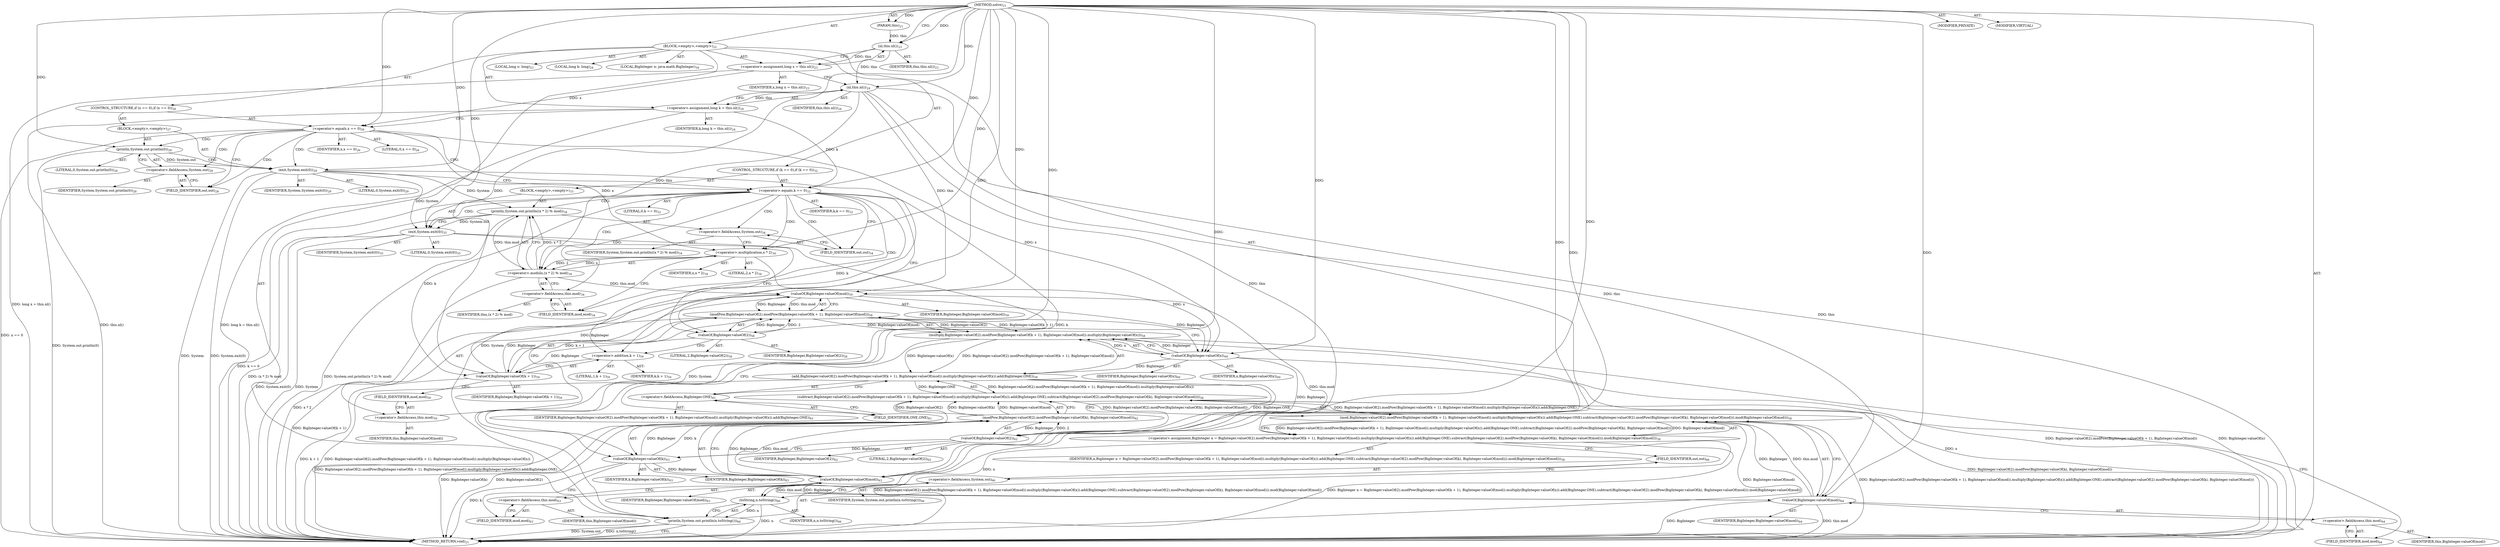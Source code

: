 digraph "solve" {  
"44" [label = <(METHOD,solve)<SUB>21</SUB>> ]
"4" [label = <(PARAM,this)<SUB>21</SUB>> ]
"45" [label = <(BLOCK,&lt;empty&gt;,&lt;empty&gt;)<SUB>22</SUB>> ]
"46" [label = <(LOCAL,long x: long)<SUB>23</SUB>> ]
"47" [label = <(&lt;operator&gt;.assignment,long x = this.nl())<SUB>23</SUB>> ]
"48" [label = <(IDENTIFIER,x,long x = this.nl())<SUB>23</SUB>> ]
"49" [label = <(nl,this.nl())<SUB>23</SUB>> ]
"3" [label = <(IDENTIFIER,this,this.nl())<SUB>23</SUB>> ]
"50" [label = <(LOCAL,long k: long)<SUB>24</SUB>> ]
"51" [label = <(&lt;operator&gt;.assignment,long k = this.nl())<SUB>24</SUB>> ]
"52" [label = <(IDENTIFIER,k,long k = this.nl())<SUB>24</SUB>> ]
"53" [label = <(nl,this.nl())<SUB>24</SUB>> ]
"5" [label = <(IDENTIFIER,this,this.nl())<SUB>24</SUB>> ]
"54" [label = <(CONTROL_STRUCTURE,if (x == 0),if (x == 0))<SUB>26</SUB>> ]
"55" [label = <(&lt;operator&gt;.equals,x == 0)<SUB>26</SUB>> ]
"56" [label = <(IDENTIFIER,x,x == 0)<SUB>26</SUB>> ]
"57" [label = <(LITERAL,0,x == 0)<SUB>26</SUB>> ]
"58" [label = <(BLOCK,&lt;empty&gt;,&lt;empty&gt;)<SUB>27</SUB>> ]
"59" [label = <(println,System.out.println(0))<SUB>28</SUB>> ]
"60" [label = <(&lt;operator&gt;.fieldAccess,System.out)<SUB>28</SUB>> ]
"61" [label = <(IDENTIFIER,System,System.out.println(0))<SUB>28</SUB>> ]
"62" [label = <(FIELD_IDENTIFIER,out,out)<SUB>28</SUB>> ]
"63" [label = <(LITERAL,0,System.out.println(0))<SUB>28</SUB>> ]
"64" [label = <(exit,System.exit(0))<SUB>29</SUB>> ]
"65" [label = <(IDENTIFIER,System,System.exit(0))<SUB>29</SUB>> ]
"66" [label = <(LITERAL,0,System.exit(0))<SUB>29</SUB>> ]
"67" [label = <(CONTROL_STRUCTURE,if (k == 0),if (k == 0))<SUB>32</SUB>> ]
"68" [label = <(&lt;operator&gt;.equals,k == 0)<SUB>32</SUB>> ]
"69" [label = <(IDENTIFIER,k,k == 0)<SUB>32</SUB>> ]
"70" [label = <(LITERAL,0,k == 0)<SUB>32</SUB>> ]
"71" [label = <(BLOCK,&lt;empty&gt;,&lt;empty&gt;)<SUB>33</SUB>> ]
"72" [label = <(println,System.out.println((x * 2) % mod))<SUB>34</SUB>> ]
"73" [label = <(&lt;operator&gt;.fieldAccess,System.out)<SUB>34</SUB>> ]
"74" [label = <(IDENTIFIER,System,System.out.println((x * 2) % mod))<SUB>34</SUB>> ]
"75" [label = <(FIELD_IDENTIFIER,out,out)<SUB>34</SUB>> ]
"76" [label = <(&lt;operator&gt;.modulo,(x * 2) % mod)<SUB>34</SUB>> ]
"77" [label = <(&lt;operator&gt;.multiplication,x * 2)<SUB>34</SUB>> ]
"78" [label = <(IDENTIFIER,x,x * 2)<SUB>34</SUB>> ]
"79" [label = <(LITERAL,2,x * 2)<SUB>34</SUB>> ]
"80" [label = <(&lt;operator&gt;.fieldAccess,this.mod)<SUB>34</SUB>> ]
"81" [label = <(IDENTIFIER,this,(x * 2) % mod)> ]
"82" [label = <(FIELD_IDENTIFIER,mod,mod)<SUB>34</SUB>> ]
"83" [label = <(exit,System.exit(0))<SUB>35</SUB>> ]
"84" [label = <(IDENTIFIER,System,System.exit(0))<SUB>35</SUB>> ]
"85" [label = <(LITERAL,0,System.exit(0))<SUB>35</SUB>> ]
"86" [label = <(LOCAL,BigInteger n: java.math.BigInteger)<SUB>58</SUB>> ]
"87" [label = <(&lt;operator&gt;.assignment,BigInteger n = BigInteger.valueOf(2).modPow(BigInteger.valueOf(k + 1), BigInteger.valueOf(mod)).multiply(BigInteger.valueOf(x)).add(BigInteger.ONE).subtract(BigInteger.valueOf(2).modPow(BigInteger.valueOf(k), BigInteger.valueOf(mod))).mod(BigInteger.valueOf(mod)))<SUB>58</SUB>> ]
"88" [label = <(IDENTIFIER,n,BigInteger n = BigInteger.valueOf(2).modPow(BigInteger.valueOf(k + 1), BigInteger.valueOf(mod)).multiply(BigInteger.valueOf(x)).add(BigInteger.ONE).subtract(BigInteger.valueOf(2).modPow(BigInteger.valueOf(k), BigInteger.valueOf(mod))).mod(BigInteger.valueOf(mod)))<SUB>58</SUB>> ]
"89" [label = <(mod,BigInteger.valueOf(2).modPow(BigInteger.valueOf(k + 1), BigInteger.valueOf(mod)).multiply(BigInteger.valueOf(x)).add(BigInteger.ONE).subtract(BigInteger.valueOf(2).modPow(BigInteger.valueOf(k), BigInteger.valueOf(mod))).mod(BigInteger.valueOf(mod)))<SUB>58</SUB>> ]
"90" [label = <(subtract,BigInteger.valueOf(2).modPow(BigInteger.valueOf(k + 1), BigInteger.valueOf(mod)).multiply(BigInteger.valueOf(x)).add(BigInteger.ONE).subtract(BigInteger.valueOf(2).modPow(BigInteger.valueOf(k), BigInteger.valueOf(mod))))<SUB>58</SUB>> ]
"91" [label = <(add,BigInteger.valueOf(2).modPow(BigInteger.valueOf(k + 1), BigInteger.valueOf(mod)).multiply(BigInteger.valueOf(x)).add(BigInteger.ONE))<SUB>58</SUB>> ]
"92" [label = <(multiply,BigInteger.valueOf(2).modPow(BigInteger.valueOf(k + 1), BigInteger.valueOf(mod)).multiply(BigInteger.valueOf(x)))<SUB>58</SUB>> ]
"93" [label = <(modPow,BigInteger.valueOf(2).modPow(BigInteger.valueOf(k + 1), BigInteger.valueOf(mod)))<SUB>58</SUB>> ]
"94" [label = <(valueOf,BigInteger.valueOf(2))<SUB>58</SUB>> ]
"95" [label = <(IDENTIFIER,BigInteger,BigInteger.valueOf(2))<SUB>58</SUB>> ]
"96" [label = <(LITERAL,2,BigInteger.valueOf(2))<SUB>58</SUB>> ]
"97" [label = <(valueOf,BigInteger.valueOf(k + 1))<SUB>59</SUB>> ]
"98" [label = <(IDENTIFIER,BigInteger,BigInteger.valueOf(k + 1))<SUB>59</SUB>> ]
"99" [label = <(&lt;operator&gt;.addition,k + 1)<SUB>59</SUB>> ]
"100" [label = <(IDENTIFIER,k,k + 1)<SUB>59</SUB>> ]
"101" [label = <(LITERAL,1,k + 1)<SUB>59</SUB>> ]
"102" [label = <(valueOf,BigInteger.valueOf(mod))<SUB>59</SUB>> ]
"103" [label = <(IDENTIFIER,BigInteger,BigInteger.valueOf(mod))<SUB>59</SUB>> ]
"104" [label = <(&lt;operator&gt;.fieldAccess,this.mod)<SUB>59</SUB>> ]
"105" [label = <(IDENTIFIER,this,BigInteger.valueOf(mod))> ]
"106" [label = <(FIELD_IDENTIFIER,mod,mod)<SUB>59</SUB>> ]
"107" [label = <(valueOf,BigInteger.valueOf(x))<SUB>60</SUB>> ]
"108" [label = <(IDENTIFIER,BigInteger,BigInteger.valueOf(x))<SUB>60</SUB>> ]
"109" [label = <(IDENTIFIER,x,BigInteger.valueOf(x))<SUB>60</SUB>> ]
"110" [label = <(&lt;operator&gt;.fieldAccess,BigInteger.ONE)<SUB>61</SUB>> ]
"111" [label = <(IDENTIFIER,BigInteger,BigInteger.valueOf(2).modPow(BigInteger.valueOf(k + 1), BigInteger.valueOf(mod)).multiply(BigInteger.valueOf(x)).add(BigInteger.ONE))<SUB>61</SUB>> ]
"112" [label = <(FIELD_IDENTIFIER,ONE,ONE)<SUB>61</SUB>> ]
"113" [label = <(modPow,BigInteger.valueOf(2).modPow(BigInteger.valueOf(k), BigInteger.valueOf(mod)))<SUB>62</SUB>> ]
"114" [label = <(valueOf,BigInteger.valueOf(2))<SUB>62</SUB>> ]
"115" [label = <(IDENTIFIER,BigInteger,BigInteger.valueOf(2))<SUB>62</SUB>> ]
"116" [label = <(LITERAL,2,BigInteger.valueOf(2))<SUB>62</SUB>> ]
"117" [label = <(valueOf,BigInteger.valueOf(k))<SUB>63</SUB>> ]
"118" [label = <(IDENTIFIER,BigInteger,BigInteger.valueOf(k))<SUB>63</SUB>> ]
"119" [label = <(IDENTIFIER,k,BigInteger.valueOf(k))<SUB>63</SUB>> ]
"120" [label = <(valueOf,BigInteger.valueOf(mod))<SUB>63</SUB>> ]
"121" [label = <(IDENTIFIER,BigInteger,BigInteger.valueOf(mod))<SUB>63</SUB>> ]
"122" [label = <(&lt;operator&gt;.fieldAccess,this.mod)<SUB>63</SUB>> ]
"123" [label = <(IDENTIFIER,this,BigInteger.valueOf(mod))> ]
"124" [label = <(FIELD_IDENTIFIER,mod,mod)<SUB>63</SUB>> ]
"125" [label = <(valueOf,BigInteger.valueOf(mod))<SUB>64</SUB>> ]
"126" [label = <(IDENTIFIER,BigInteger,BigInteger.valueOf(mod))<SUB>64</SUB>> ]
"127" [label = <(&lt;operator&gt;.fieldAccess,this.mod)<SUB>64</SUB>> ]
"128" [label = <(IDENTIFIER,this,BigInteger.valueOf(mod))> ]
"129" [label = <(FIELD_IDENTIFIER,mod,mod)<SUB>64</SUB>> ]
"130" [label = <(println,System.out.println(n.toString()))<SUB>66</SUB>> ]
"131" [label = <(&lt;operator&gt;.fieldAccess,System.out)<SUB>66</SUB>> ]
"132" [label = <(IDENTIFIER,System,System.out.println(n.toString()))<SUB>66</SUB>> ]
"133" [label = <(FIELD_IDENTIFIER,out,out)<SUB>66</SUB>> ]
"134" [label = <(toString,n.toString())<SUB>66</SUB>> ]
"135" [label = <(IDENTIFIER,n,n.toString())<SUB>66</SUB>> ]
"136" [label = <(MODIFIER,PRIVATE)> ]
"137" [label = <(MODIFIER,VIRTUAL)> ]
"138" [label = <(METHOD_RETURN,void)<SUB>21</SUB>> ]
  "44" -> "4"  [ label = "AST: "] 
  "44" -> "45"  [ label = "AST: "] 
  "44" -> "136"  [ label = "AST: "] 
  "44" -> "137"  [ label = "AST: "] 
  "44" -> "138"  [ label = "AST: "] 
  "45" -> "46"  [ label = "AST: "] 
  "45" -> "47"  [ label = "AST: "] 
  "45" -> "50"  [ label = "AST: "] 
  "45" -> "51"  [ label = "AST: "] 
  "45" -> "54"  [ label = "AST: "] 
  "45" -> "67"  [ label = "AST: "] 
  "45" -> "86"  [ label = "AST: "] 
  "45" -> "87"  [ label = "AST: "] 
  "45" -> "130"  [ label = "AST: "] 
  "47" -> "48"  [ label = "AST: "] 
  "47" -> "49"  [ label = "AST: "] 
  "49" -> "3"  [ label = "AST: "] 
  "51" -> "52"  [ label = "AST: "] 
  "51" -> "53"  [ label = "AST: "] 
  "53" -> "5"  [ label = "AST: "] 
  "54" -> "55"  [ label = "AST: "] 
  "54" -> "58"  [ label = "AST: "] 
  "55" -> "56"  [ label = "AST: "] 
  "55" -> "57"  [ label = "AST: "] 
  "58" -> "59"  [ label = "AST: "] 
  "58" -> "64"  [ label = "AST: "] 
  "59" -> "60"  [ label = "AST: "] 
  "59" -> "63"  [ label = "AST: "] 
  "60" -> "61"  [ label = "AST: "] 
  "60" -> "62"  [ label = "AST: "] 
  "64" -> "65"  [ label = "AST: "] 
  "64" -> "66"  [ label = "AST: "] 
  "67" -> "68"  [ label = "AST: "] 
  "67" -> "71"  [ label = "AST: "] 
  "68" -> "69"  [ label = "AST: "] 
  "68" -> "70"  [ label = "AST: "] 
  "71" -> "72"  [ label = "AST: "] 
  "71" -> "83"  [ label = "AST: "] 
  "72" -> "73"  [ label = "AST: "] 
  "72" -> "76"  [ label = "AST: "] 
  "73" -> "74"  [ label = "AST: "] 
  "73" -> "75"  [ label = "AST: "] 
  "76" -> "77"  [ label = "AST: "] 
  "76" -> "80"  [ label = "AST: "] 
  "77" -> "78"  [ label = "AST: "] 
  "77" -> "79"  [ label = "AST: "] 
  "80" -> "81"  [ label = "AST: "] 
  "80" -> "82"  [ label = "AST: "] 
  "83" -> "84"  [ label = "AST: "] 
  "83" -> "85"  [ label = "AST: "] 
  "87" -> "88"  [ label = "AST: "] 
  "87" -> "89"  [ label = "AST: "] 
  "89" -> "90"  [ label = "AST: "] 
  "89" -> "125"  [ label = "AST: "] 
  "90" -> "91"  [ label = "AST: "] 
  "90" -> "113"  [ label = "AST: "] 
  "91" -> "92"  [ label = "AST: "] 
  "91" -> "110"  [ label = "AST: "] 
  "92" -> "93"  [ label = "AST: "] 
  "92" -> "107"  [ label = "AST: "] 
  "93" -> "94"  [ label = "AST: "] 
  "93" -> "97"  [ label = "AST: "] 
  "93" -> "102"  [ label = "AST: "] 
  "94" -> "95"  [ label = "AST: "] 
  "94" -> "96"  [ label = "AST: "] 
  "97" -> "98"  [ label = "AST: "] 
  "97" -> "99"  [ label = "AST: "] 
  "99" -> "100"  [ label = "AST: "] 
  "99" -> "101"  [ label = "AST: "] 
  "102" -> "103"  [ label = "AST: "] 
  "102" -> "104"  [ label = "AST: "] 
  "104" -> "105"  [ label = "AST: "] 
  "104" -> "106"  [ label = "AST: "] 
  "107" -> "108"  [ label = "AST: "] 
  "107" -> "109"  [ label = "AST: "] 
  "110" -> "111"  [ label = "AST: "] 
  "110" -> "112"  [ label = "AST: "] 
  "113" -> "114"  [ label = "AST: "] 
  "113" -> "117"  [ label = "AST: "] 
  "113" -> "120"  [ label = "AST: "] 
  "114" -> "115"  [ label = "AST: "] 
  "114" -> "116"  [ label = "AST: "] 
  "117" -> "118"  [ label = "AST: "] 
  "117" -> "119"  [ label = "AST: "] 
  "120" -> "121"  [ label = "AST: "] 
  "120" -> "122"  [ label = "AST: "] 
  "122" -> "123"  [ label = "AST: "] 
  "122" -> "124"  [ label = "AST: "] 
  "125" -> "126"  [ label = "AST: "] 
  "125" -> "127"  [ label = "AST: "] 
  "127" -> "128"  [ label = "AST: "] 
  "127" -> "129"  [ label = "AST: "] 
  "130" -> "131"  [ label = "AST: "] 
  "130" -> "134"  [ label = "AST: "] 
  "131" -> "132"  [ label = "AST: "] 
  "131" -> "133"  [ label = "AST: "] 
  "134" -> "135"  [ label = "AST: "] 
  "47" -> "53"  [ label = "CFG: "] 
  "51" -> "55"  [ label = "CFG: "] 
  "87" -> "133"  [ label = "CFG: "] 
  "130" -> "138"  [ label = "CFG: "] 
  "49" -> "47"  [ label = "CFG: "] 
  "53" -> "51"  [ label = "CFG: "] 
  "55" -> "62"  [ label = "CFG: "] 
  "55" -> "68"  [ label = "CFG: "] 
  "68" -> "75"  [ label = "CFG: "] 
  "68" -> "94"  [ label = "CFG: "] 
  "89" -> "87"  [ label = "CFG: "] 
  "131" -> "134"  [ label = "CFG: "] 
  "134" -> "130"  [ label = "CFG: "] 
  "59" -> "64"  [ label = "CFG: "] 
  "64" -> "68"  [ label = "CFG: "] 
  "72" -> "83"  [ label = "CFG: "] 
  "83" -> "94"  [ label = "CFG: "] 
  "90" -> "129"  [ label = "CFG: "] 
  "125" -> "89"  [ label = "CFG: "] 
  "133" -> "131"  [ label = "CFG: "] 
  "60" -> "59"  [ label = "CFG: "] 
  "73" -> "77"  [ label = "CFG: "] 
  "76" -> "72"  [ label = "CFG: "] 
  "91" -> "114"  [ label = "CFG: "] 
  "113" -> "90"  [ label = "CFG: "] 
  "127" -> "125"  [ label = "CFG: "] 
  "62" -> "60"  [ label = "CFG: "] 
  "75" -> "73"  [ label = "CFG: "] 
  "77" -> "82"  [ label = "CFG: "] 
  "80" -> "76"  [ label = "CFG: "] 
  "92" -> "112"  [ label = "CFG: "] 
  "110" -> "91"  [ label = "CFG: "] 
  "114" -> "117"  [ label = "CFG: "] 
  "117" -> "124"  [ label = "CFG: "] 
  "120" -> "113"  [ label = "CFG: "] 
  "129" -> "127"  [ label = "CFG: "] 
  "82" -> "80"  [ label = "CFG: "] 
  "93" -> "107"  [ label = "CFG: "] 
  "107" -> "92"  [ label = "CFG: "] 
  "112" -> "110"  [ label = "CFG: "] 
  "122" -> "120"  [ label = "CFG: "] 
  "94" -> "99"  [ label = "CFG: "] 
  "97" -> "106"  [ label = "CFG: "] 
  "102" -> "93"  [ label = "CFG: "] 
  "124" -> "122"  [ label = "CFG: "] 
  "99" -> "97"  [ label = "CFG: "] 
  "104" -> "102"  [ label = "CFG: "] 
  "106" -> "104"  [ label = "CFG: "] 
  "44" -> "49"  [ label = "CFG: "] 
  "47" -> "138"  [ label = "DDG: long x = this.nl()"] 
  "53" -> "138"  [ label = "DDG: this"] 
  "51" -> "138"  [ label = "DDG: this.nl()"] 
  "51" -> "138"  [ label = "DDG: long k = this.nl()"] 
  "55" -> "138"  [ label = "DDG: x == 0"] 
  "59" -> "138"  [ label = "DDG: System.out.println(0)"] 
  "64" -> "138"  [ label = "DDG: System"] 
  "64" -> "138"  [ label = "DDG: System.exit(0)"] 
  "68" -> "138"  [ label = "DDG: k == 0"] 
  "76" -> "138"  [ label = "DDG: x * 2"] 
  "72" -> "138"  [ label = "DDG: (x * 2) % mod"] 
  "72" -> "138"  [ label = "DDG: System.out.println((x * 2) % mod)"] 
  "83" -> "138"  [ label = "DDG: System"] 
  "83" -> "138"  [ label = "DDG: System.exit(0)"] 
  "97" -> "138"  [ label = "DDG: k + 1"] 
  "93" -> "138"  [ label = "DDG: BigInteger.valueOf(k + 1)"] 
  "92" -> "138"  [ label = "DDG: BigInteger.valueOf(2).modPow(BigInteger.valueOf(k + 1), BigInteger.valueOf(mod))"] 
  "107" -> "138"  [ label = "DDG: x"] 
  "92" -> "138"  [ label = "DDG: BigInteger.valueOf(x)"] 
  "91" -> "138"  [ label = "DDG: BigInteger.valueOf(2).modPow(BigInteger.valueOf(k + 1), BigInteger.valueOf(mod)).multiply(BigInteger.valueOf(x))"] 
  "90" -> "138"  [ label = "DDG: BigInteger.valueOf(2).modPow(BigInteger.valueOf(k + 1), BigInteger.valueOf(mod)).multiply(BigInteger.valueOf(x)).add(BigInteger.ONE)"] 
  "113" -> "138"  [ label = "DDG: BigInteger.valueOf(2)"] 
  "117" -> "138"  [ label = "DDG: k"] 
  "113" -> "138"  [ label = "DDG: BigInteger.valueOf(k)"] 
  "90" -> "138"  [ label = "DDG: BigInteger.valueOf(2).modPow(BigInteger.valueOf(k), BigInteger.valueOf(mod))"] 
  "89" -> "138"  [ label = "DDG: BigInteger.valueOf(2).modPow(BigInteger.valueOf(k + 1), BigInteger.valueOf(mod)).multiply(BigInteger.valueOf(x)).add(BigInteger.ONE).subtract(BigInteger.valueOf(2).modPow(BigInteger.valueOf(k), BigInteger.valueOf(mod)))"] 
  "125" -> "138"  [ label = "DDG: BigInteger"] 
  "125" -> "138"  [ label = "DDG: this.mod"] 
  "89" -> "138"  [ label = "DDG: BigInteger.valueOf(mod)"] 
  "87" -> "138"  [ label = "DDG: BigInteger.valueOf(2).modPow(BigInteger.valueOf(k + 1), BigInteger.valueOf(mod)).multiply(BigInteger.valueOf(x)).add(BigInteger.ONE).subtract(BigInteger.valueOf(2).modPow(BigInteger.valueOf(k), BigInteger.valueOf(mod))).mod(BigInteger.valueOf(mod))"] 
  "87" -> "138"  [ label = "DDG: BigInteger n = BigInteger.valueOf(2).modPow(BigInteger.valueOf(k + 1), BigInteger.valueOf(mod)).multiply(BigInteger.valueOf(x)).add(BigInteger.ONE).subtract(BigInteger.valueOf(2).modPow(BigInteger.valueOf(k), BigInteger.valueOf(mod))).mod(BigInteger.valueOf(mod))"] 
  "130" -> "138"  [ label = "DDG: System.out"] 
  "134" -> "138"  [ label = "DDG: n"] 
  "130" -> "138"  [ label = "DDG: n.toString()"] 
  "44" -> "4"  [ label = "DDG: "] 
  "49" -> "47"  [ label = "DDG: this"] 
  "53" -> "51"  [ label = "DDG: this"] 
  "89" -> "87"  [ label = "DDG: BigInteger.valueOf(2).modPow(BigInteger.valueOf(k + 1), BigInteger.valueOf(mod)).multiply(BigInteger.valueOf(x)).add(BigInteger.ONE).subtract(BigInteger.valueOf(2).modPow(BigInteger.valueOf(k), BigInteger.valueOf(mod)))"] 
  "89" -> "87"  [ label = "DDG: BigInteger.valueOf(mod)"] 
  "64" -> "130"  [ label = "DDG: System"] 
  "83" -> "130"  [ label = "DDG: System"] 
  "134" -> "130"  [ label = "DDG: n"] 
  "4" -> "49"  [ label = "DDG: this"] 
  "44" -> "49"  [ label = "DDG: "] 
  "49" -> "53"  [ label = "DDG: this"] 
  "44" -> "53"  [ label = "DDG: "] 
  "47" -> "55"  [ label = "DDG: x"] 
  "44" -> "55"  [ label = "DDG: "] 
  "51" -> "68"  [ label = "DDG: k"] 
  "44" -> "68"  [ label = "DDG: "] 
  "90" -> "89"  [ label = "DDG: BigInteger.valueOf(2).modPow(BigInteger.valueOf(k + 1), BigInteger.valueOf(mod)).multiply(BigInteger.valueOf(x)).add(BigInteger.ONE)"] 
  "90" -> "89"  [ label = "DDG: BigInteger.valueOf(2).modPow(BigInteger.valueOf(k), BigInteger.valueOf(mod))"] 
  "125" -> "89"  [ label = "DDG: BigInteger"] 
  "125" -> "89"  [ label = "DDG: this.mod"] 
  "87" -> "134"  [ label = "DDG: n"] 
  "44" -> "134"  [ label = "DDG: "] 
  "44" -> "59"  [ label = "DDG: "] 
  "59" -> "64"  [ label = "DDG: System.out"] 
  "44" -> "64"  [ label = "DDG: "] 
  "64" -> "72"  [ label = "DDG: System"] 
  "76" -> "72"  [ label = "DDG: x * 2"] 
  "76" -> "72"  [ label = "DDG: this.mod"] 
  "64" -> "83"  [ label = "DDG: System"] 
  "72" -> "83"  [ label = "DDG: System.out"] 
  "44" -> "83"  [ label = "DDG: "] 
  "91" -> "90"  [ label = "DDG: BigInteger.valueOf(2).modPow(BigInteger.valueOf(k + 1), BigInteger.valueOf(mod)).multiply(BigInteger.valueOf(x))"] 
  "91" -> "90"  [ label = "DDG: BigInteger.ONE"] 
  "113" -> "90"  [ label = "DDG: BigInteger.valueOf(2)"] 
  "113" -> "90"  [ label = "DDG: BigInteger.valueOf(k)"] 
  "113" -> "90"  [ label = "DDG: BigInteger.valueOf(mod)"] 
  "120" -> "125"  [ label = "DDG: BigInteger"] 
  "44" -> "125"  [ label = "DDG: "] 
  "53" -> "125"  [ label = "DDG: this"] 
  "120" -> "125"  [ label = "DDG: this.mod"] 
  "77" -> "76"  [ label = "DDG: x"] 
  "77" -> "76"  [ label = "DDG: 2"] 
  "53" -> "76"  [ label = "DDG: this"] 
  "92" -> "91"  [ label = "DDG: BigInteger.valueOf(2).modPow(BigInteger.valueOf(k + 1), BigInteger.valueOf(mod))"] 
  "92" -> "91"  [ label = "DDG: BigInteger.valueOf(x)"] 
  "107" -> "91"  [ label = "DDG: BigInteger"] 
  "114" -> "113"  [ label = "DDG: BigInteger"] 
  "114" -> "113"  [ label = "DDG: 2"] 
  "117" -> "113"  [ label = "DDG: BigInteger"] 
  "117" -> "113"  [ label = "DDG: k"] 
  "120" -> "113"  [ label = "DDG: BigInteger"] 
  "120" -> "113"  [ label = "DDG: this.mod"] 
  "55" -> "77"  [ label = "DDG: x"] 
  "44" -> "77"  [ label = "DDG: "] 
  "93" -> "92"  [ label = "DDG: BigInteger.valueOf(2)"] 
  "93" -> "92"  [ label = "DDG: BigInteger.valueOf(k + 1)"] 
  "93" -> "92"  [ label = "DDG: BigInteger.valueOf(mod)"] 
  "107" -> "92"  [ label = "DDG: BigInteger"] 
  "107" -> "92"  [ label = "DDG: x"] 
  "107" -> "114"  [ label = "DDG: BigInteger"] 
  "91" -> "114"  [ label = "DDG: BigInteger.ONE"] 
  "44" -> "114"  [ label = "DDG: "] 
  "114" -> "117"  [ label = "DDG: BigInteger"] 
  "44" -> "117"  [ label = "DDG: "] 
  "68" -> "117"  [ label = "DDG: k"] 
  "117" -> "120"  [ label = "DDG: BigInteger"] 
  "44" -> "120"  [ label = "DDG: "] 
  "53" -> "120"  [ label = "DDG: this"] 
  "102" -> "120"  [ label = "DDG: this.mod"] 
  "94" -> "93"  [ label = "DDG: BigInteger"] 
  "94" -> "93"  [ label = "DDG: 2"] 
  "97" -> "93"  [ label = "DDG: BigInteger"] 
  "97" -> "93"  [ label = "DDG: k + 1"] 
  "102" -> "93"  [ label = "DDG: BigInteger"] 
  "102" -> "93"  [ label = "DDG: this.mod"] 
  "102" -> "107"  [ label = "DDG: BigInteger"] 
  "44" -> "107"  [ label = "DDG: "] 
  "55" -> "107"  [ label = "DDG: x"] 
  "77" -> "107"  [ label = "DDG: x"] 
  "44" -> "94"  [ label = "DDG: "] 
  "94" -> "97"  [ label = "DDG: BigInteger"] 
  "44" -> "97"  [ label = "DDG: "] 
  "68" -> "97"  [ label = "DDG: k"] 
  "97" -> "102"  [ label = "DDG: BigInteger"] 
  "44" -> "102"  [ label = "DDG: "] 
  "53" -> "102"  [ label = "DDG: this"] 
  "76" -> "102"  [ label = "DDG: this.mod"] 
  "68" -> "99"  [ label = "DDG: k"] 
  "44" -> "99"  [ label = "DDG: "] 
  "55" -> "60"  [ label = "CDG: "] 
  "55" -> "64"  [ label = "CDG: "] 
  "55" -> "59"  [ label = "CDG: "] 
  "55" -> "62"  [ label = "CDG: "] 
  "68" -> "80"  [ label = "CDG: "] 
  "68" -> "76"  [ label = "CDG: "] 
  "68" -> "73"  [ label = "CDG: "] 
  "68" -> "77"  [ label = "CDG: "] 
  "68" -> "83"  [ label = "CDG: "] 
  "68" -> "75"  [ label = "CDG: "] 
  "68" -> "82"  [ label = "CDG: "] 
  "68" -> "72"  [ label = "CDG: "] 
}
